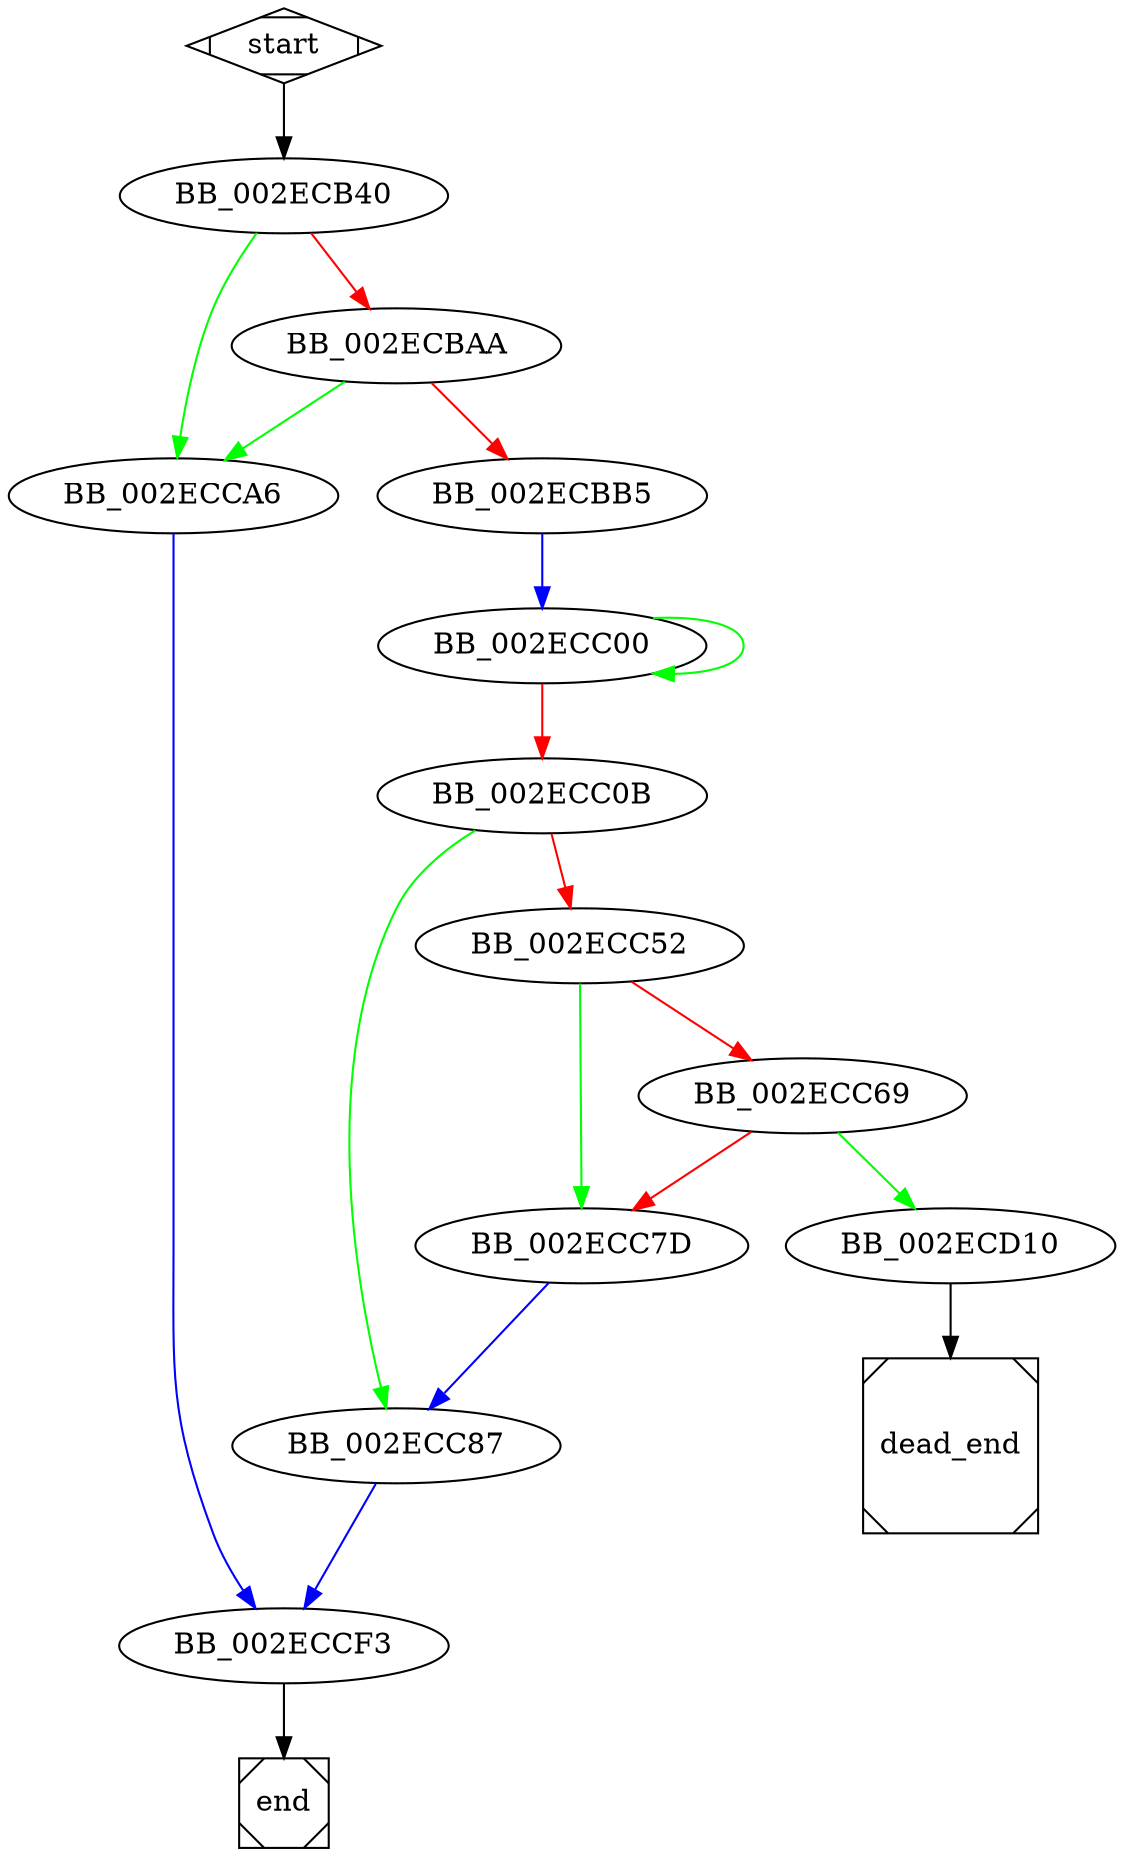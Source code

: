 digraph G {
  start -> BB_002ECB40;

  BB_002ECB40 -> BB_002ECBAA [color=red];
  BB_002ECB40 -> BB_002ECCA6 [color=green];
  
  BB_002ECBAA -> BB_002ECBB5 [color=red];
  BB_002ECBAA -> BB_002ECCA6 [color=green];
  
  BB_002ECBB5 -> BB_002ECC00 [color=blue];
  
  BB_002ECC00 -> BB_002ECC0B [color=red];
  BB_002ECC00 -> BB_002ECC00 [color=green];
  
  BB_002ECC0B -> BB_002ECC52 [color=red];
  BB_002ECC0B -> BB_002ECC87 [color=green];
  
  BB_002ECC52 -> BB_002ECC69 [color=red];
  BB_002ECC52 -> BB_002ECC7D [color=green];
  
  BB_002ECC69 -> BB_002ECC7D [color=red];
  BB_002ECC69 -> BB_002ECD10 [color=green];
  
  BB_002ECC7D -> BB_002ECC87 [color=blue];
  
  BB_002ECC87 -> BB_002ECCF3 [color=blue];
  
  BB_002ECCA6 -> BB_002ECCF3 [color=blue];
  
  BB_002ECCF3 -> end;
  
  BB_002ECD10 -> dead_end;

  start [shape=Mdiamond];
  end [shape=Msquare];
  dead_end [shape=Msquare];
}

